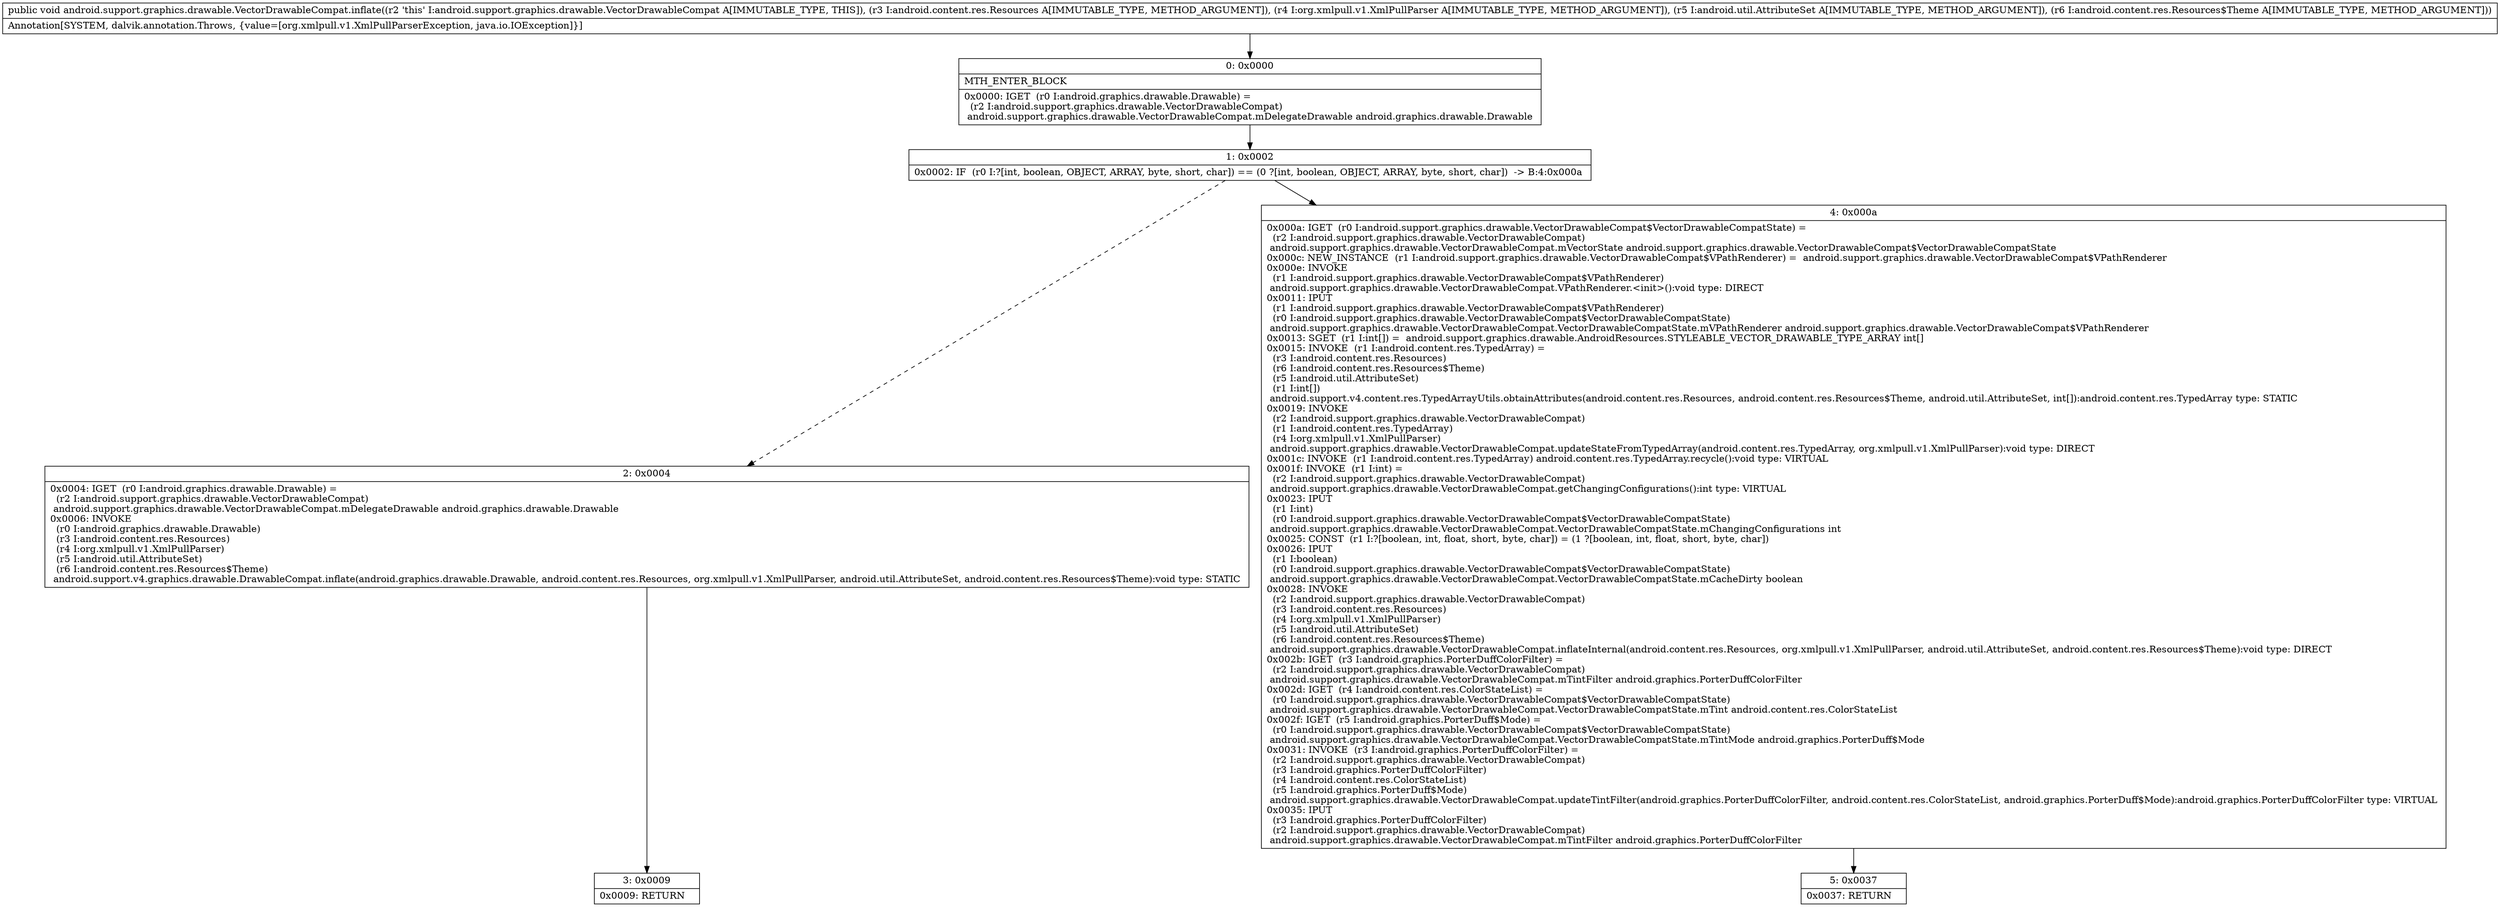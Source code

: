digraph "CFG forandroid.support.graphics.drawable.VectorDrawableCompat.inflate(Landroid\/content\/res\/Resources;Lorg\/xmlpull\/v1\/XmlPullParser;Landroid\/util\/AttributeSet;Landroid\/content\/res\/Resources$Theme;)V" {
Node_0 [shape=record,label="{0\:\ 0x0000|MTH_ENTER_BLOCK\l|0x0000: IGET  (r0 I:android.graphics.drawable.Drawable) = \l  (r2 I:android.support.graphics.drawable.VectorDrawableCompat)\l android.support.graphics.drawable.VectorDrawableCompat.mDelegateDrawable android.graphics.drawable.Drawable \l}"];
Node_1 [shape=record,label="{1\:\ 0x0002|0x0002: IF  (r0 I:?[int, boolean, OBJECT, ARRAY, byte, short, char]) == (0 ?[int, boolean, OBJECT, ARRAY, byte, short, char])  \-\> B:4:0x000a \l}"];
Node_2 [shape=record,label="{2\:\ 0x0004|0x0004: IGET  (r0 I:android.graphics.drawable.Drawable) = \l  (r2 I:android.support.graphics.drawable.VectorDrawableCompat)\l android.support.graphics.drawable.VectorDrawableCompat.mDelegateDrawable android.graphics.drawable.Drawable \l0x0006: INVOKE  \l  (r0 I:android.graphics.drawable.Drawable)\l  (r3 I:android.content.res.Resources)\l  (r4 I:org.xmlpull.v1.XmlPullParser)\l  (r5 I:android.util.AttributeSet)\l  (r6 I:android.content.res.Resources$Theme)\l android.support.v4.graphics.drawable.DrawableCompat.inflate(android.graphics.drawable.Drawable, android.content.res.Resources, org.xmlpull.v1.XmlPullParser, android.util.AttributeSet, android.content.res.Resources$Theme):void type: STATIC \l}"];
Node_3 [shape=record,label="{3\:\ 0x0009|0x0009: RETURN   \l}"];
Node_4 [shape=record,label="{4\:\ 0x000a|0x000a: IGET  (r0 I:android.support.graphics.drawable.VectorDrawableCompat$VectorDrawableCompatState) = \l  (r2 I:android.support.graphics.drawable.VectorDrawableCompat)\l android.support.graphics.drawable.VectorDrawableCompat.mVectorState android.support.graphics.drawable.VectorDrawableCompat$VectorDrawableCompatState \l0x000c: NEW_INSTANCE  (r1 I:android.support.graphics.drawable.VectorDrawableCompat$VPathRenderer) =  android.support.graphics.drawable.VectorDrawableCompat$VPathRenderer \l0x000e: INVOKE  \l  (r1 I:android.support.graphics.drawable.VectorDrawableCompat$VPathRenderer)\l android.support.graphics.drawable.VectorDrawableCompat.VPathRenderer.\<init\>():void type: DIRECT \l0x0011: IPUT  \l  (r1 I:android.support.graphics.drawable.VectorDrawableCompat$VPathRenderer)\l  (r0 I:android.support.graphics.drawable.VectorDrawableCompat$VectorDrawableCompatState)\l android.support.graphics.drawable.VectorDrawableCompat.VectorDrawableCompatState.mVPathRenderer android.support.graphics.drawable.VectorDrawableCompat$VPathRenderer \l0x0013: SGET  (r1 I:int[]) =  android.support.graphics.drawable.AndroidResources.STYLEABLE_VECTOR_DRAWABLE_TYPE_ARRAY int[] \l0x0015: INVOKE  (r1 I:android.content.res.TypedArray) = \l  (r3 I:android.content.res.Resources)\l  (r6 I:android.content.res.Resources$Theme)\l  (r5 I:android.util.AttributeSet)\l  (r1 I:int[])\l android.support.v4.content.res.TypedArrayUtils.obtainAttributes(android.content.res.Resources, android.content.res.Resources$Theme, android.util.AttributeSet, int[]):android.content.res.TypedArray type: STATIC \l0x0019: INVOKE  \l  (r2 I:android.support.graphics.drawable.VectorDrawableCompat)\l  (r1 I:android.content.res.TypedArray)\l  (r4 I:org.xmlpull.v1.XmlPullParser)\l android.support.graphics.drawable.VectorDrawableCompat.updateStateFromTypedArray(android.content.res.TypedArray, org.xmlpull.v1.XmlPullParser):void type: DIRECT \l0x001c: INVOKE  (r1 I:android.content.res.TypedArray) android.content.res.TypedArray.recycle():void type: VIRTUAL \l0x001f: INVOKE  (r1 I:int) = \l  (r2 I:android.support.graphics.drawable.VectorDrawableCompat)\l android.support.graphics.drawable.VectorDrawableCompat.getChangingConfigurations():int type: VIRTUAL \l0x0023: IPUT  \l  (r1 I:int)\l  (r0 I:android.support.graphics.drawable.VectorDrawableCompat$VectorDrawableCompatState)\l android.support.graphics.drawable.VectorDrawableCompat.VectorDrawableCompatState.mChangingConfigurations int \l0x0025: CONST  (r1 I:?[boolean, int, float, short, byte, char]) = (1 ?[boolean, int, float, short, byte, char]) \l0x0026: IPUT  \l  (r1 I:boolean)\l  (r0 I:android.support.graphics.drawable.VectorDrawableCompat$VectorDrawableCompatState)\l android.support.graphics.drawable.VectorDrawableCompat.VectorDrawableCompatState.mCacheDirty boolean \l0x0028: INVOKE  \l  (r2 I:android.support.graphics.drawable.VectorDrawableCompat)\l  (r3 I:android.content.res.Resources)\l  (r4 I:org.xmlpull.v1.XmlPullParser)\l  (r5 I:android.util.AttributeSet)\l  (r6 I:android.content.res.Resources$Theme)\l android.support.graphics.drawable.VectorDrawableCompat.inflateInternal(android.content.res.Resources, org.xmlpull.v1.XmlPullParser, android.util.AttributeSet, android.content.res.Resources$Theme):void type: DIRECT \l0x002b: IGET  (r3 I:android.graphics.PorterDuffColorFilter) = \l  (r2 I:android.support.graphics.drawable.VectorDrawableCompat)\l android.support.graphics.drawable.VectorDrawableCompat.mTintFilter android.graphics.PorterDuffColorFilter \l0x002d: IGET  (r4 I:android.content.res.ColorStateList) = \l  (r0 I:android.support.graphics.drawable.VectorDrawableCompat$VectorDrawableCompatState)\l android.support.graphics.drawable.VectorDrawableCompat.VectorDrawableCompatState.mTint android.content.res.ColorStateList \l0x002f: IGET  (r5 I:android.graphics.PorterDuff$Mode) = \l  (r0 I:android.support.graphics.drawable.VectorDrawableCompat$VectorDrawableCompatState)\l android.support.graphics.drawable.VectorDrawableCompat.VectorDrawableCompatState.mTintMode android.graphics.PorterDuff$Mode \l0x0031: INVOKE  (r3 I:android.graphics.PorterDuffColorFilter) = \l  (r2 I:android.support.graphics.drawable.VectorDrawableCompat)\l  (r3 I:android.graphics.PorterDuffColorFilter)\l  (r4 I:android.content.res.ColorStateList)\l  (r5 I:android.graphics.PorterDuff$Mode)\l android.support.graphics.drawable.VectorDrawableCompat.updateTintFilter(android.graphics.PorterDuffColorFilter, android.content.res.ColorStateList, android.graphics.PorterDuff$Mode):android.graphics.PorterDuffColorFilter type: VIRTUAL \l0x0035: IPUT  \l  (r3 I:android.graphics.PorterDuffColorFilter)\l  (r2 I:android.support.graphics.drawable.VectorDrawableCompat)\l android.support.graphics.drawable.VectorDrawableCompat.mTintFilter android.graphics.PorterDuffColorFilter \l}"];
Node_5 [shape=record,label="{5\:\ 0x0037|0x0037: RETURN   \l}"];
MethodNode[shape=record,label="{public void android.support.graphics.drawable.VectorDrawableCompat.inflate((r2 'this' I:android.support.graphics.drawable.VectorDrawableCompat A[IMMUTABLE_TYPE, THIS]), (r3 I:android.content.res.Resources A[IMMUTABLE_TYPE, METHOD_ARGUMENT]), (r4 I:org.xmlpull.v1.XmlPullParser A[IMMUTABLE_TYPE, METHOD_ARGUMENT]), (r5 I:android.util.AttributeSet A[IMMUTABLE_TYPE, METHOD_ARGUMENT]), (r6 I:android.content.res.Resources$Theme A[IMMUTABLE_TYPE, METHOD_ARGUMENT]))  | Annotation[SYSTEM, dalvik.annotation.Throws, \{value=[org.xmlpull.v1.XmlPullParserException, java.io.IOException]\}]\l}"];
MethodNode -> Node_0;
Node_0 -> Node_1;
Node_1 -> Node_2[style=dashed];
Node_1 -> Node_4;
Node_2 -> Node_3;
Node_4 -> Node_5;
}

